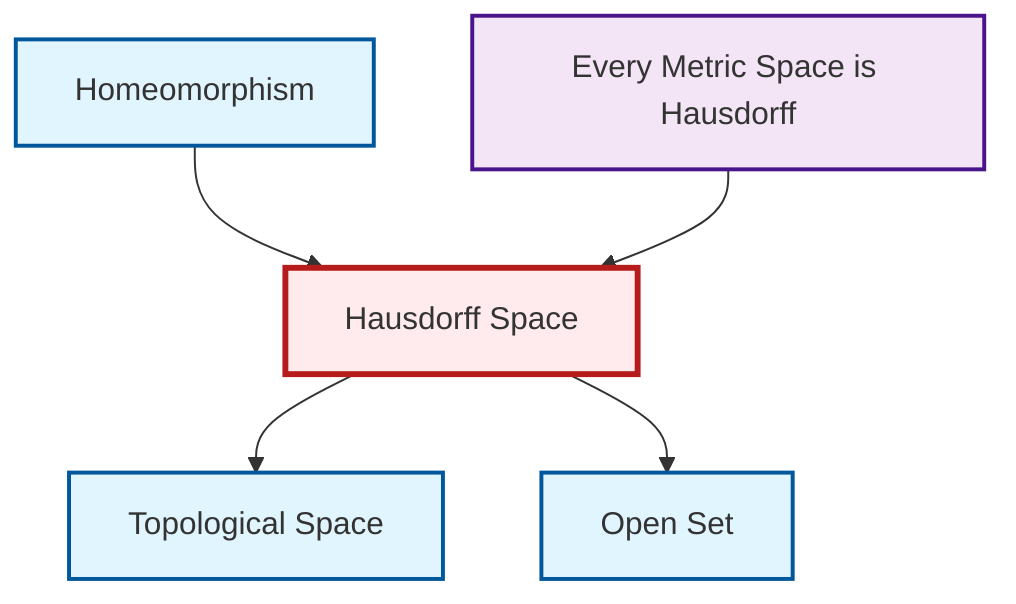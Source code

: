 graph TD
    classDef definition fill:#e1f5fe,stroke:#01579b,stroke-width:2px
    classDef theorem fill:#f3e5f5,stroke:#4a148c,stroke-width:2px
    classDef axiom fill:#fff3e0,stroke:#e65100,stroke-width:2px
    classDef example fill:#e8f5e9,stroke:#1b5e20,stroke-width:2px
    classDef current fill:#ffebee,stroke:#b71c1c,stroke-width:3px
    def-open-set["Open Set"]:::definition
    def-hausdorff["Hausdorff Space"]:::definition
    def-topological-space["Topological Space"]:::definition
    def-homeomorphism["Homeomorphism"]:::definition
    thm-metric-hausdorff["Every Metric Space is Hausdorff"]:::theorem
    def-hausdorff --> def-topological-space
    def-homeomorphism --> def-hausdorff
    thm-metric-hausdorff --> def-hausdorff
    def-hausdorff --> def-open-set
    class def-hausdorff current